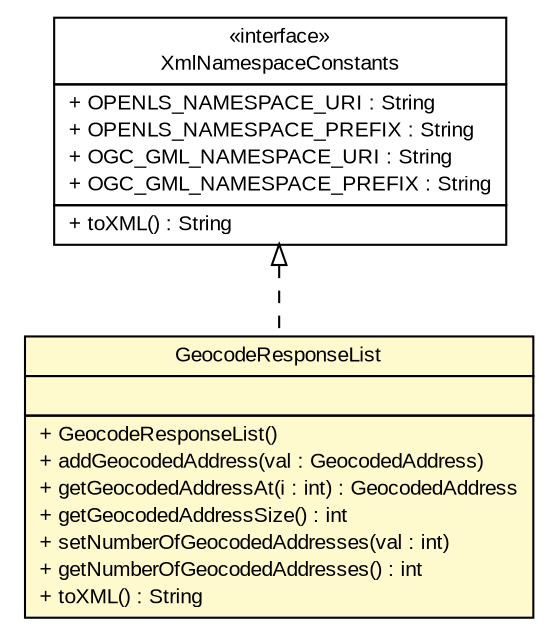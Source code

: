 #!/usr/local/bin/dot
#
# Class diagram 
# Generated by UMLGraph version R5_6 (http://www.umlgraph.org/)
#

digraph G {
	edge [fontname="arial",fontsize=10,labelfontname="arial",labelfontsize=10];
	node [fontname="arial",fontsize=10,shape=plaintext];
	nodesep=0.25;
	ranksep=0.5;
	// nl.mineleni.openls.databinding.openls.GeocodeResponseList
	c3082 [label=<<table title="nl.mineleni.openls.databinding.openls.GeocodeResponseList" border="0" cellborder="1" cellspacing="0" cellpadding="2" port="p" bgcolor="lemonChiffon" href="./GeocodeResponseList.html">
		<tr><td><table border="0" cellspacing="0" cellpadding="1">
<tr><td align="center" balign="center"> GeocodeResponseList </td></tr>
		</table></td></tr>
		<tr><td><table border="0" cellspacing="0" cellpadding="1">
<tr><td align="left" balign="left">  </td></tr>
		</table></td></tr>
		<tr><td><table border="0" cellspacing="0" cellpadding="1">
<tr><td align="left" balign="left"> + GeocodeResponseList() </td></tr>
<tr><td align="left" balign="left"> + addGeocodedAddress(val : GeocodedAddress) </td></tr>
<tr><td align="left" balign="left"> + getGeocodedAddressAt(i : int) : GeocodedAddress </td></tr>
<tr><td align="left" balign="left"> + getGeocodedAddressSize() : int </td></tr>
<tr><td align="left" balign="left"> + setNumberOfGeocodedAddresses(val : int) </td></tr>
<tr><td align="left" balign="left"> + getNumberOfGeocodedAddresses() : int </td></tr>
<tr><td align="left" balign="left"> + toXML() : String </td></tr>
		</table></td></tr>
		</table>>, URL="./GeocodeResponseList.html", fontname="arial", fontcolor="black", fontsize=10.0];
	// nl.mineleni.openls.XmlNamespaceConstants
	c3088 [label=<<table title="nl.mineleni.openls.XmlNamespaceConstants" border="0" cellborder="1" cellspacing="0" cellpadding="2" port="p" href="../../XmlNamespaceConstants.html">
		<tr><td><table border="0" cellspacing="0" cellpadding="1">
<tr><td align="center" balign="center"> &#171;interface&#187; </td></tr>
<tr><td align="center" balign="center"> XmlNamespaceConstants </td></tr>
		</table></td></tr>
		<tr><td><table border="0" cellspacing="0" cellpadding="1">
<tr><td align="left" balign="left"> + OPENLS_NAMESPACE_URI : String </td></tr>
<tr><td align="left" balign="left"> + OPENLS_NAMESPACE_PREFIX : String </td></tr>
<tr><td align="left" balign="left"> + OGC_GML_NAMESPACE_URI : String </td></tr>
<tr><td align="left" balign="left"> + OGC_GML_NAMESPACE_PREFIX : String </td></tr>
		</table></td></tr>
		<tr><td><table border="0" cellspacing="0" cellpadding="1">
<tr><td align="left" balign="left"> + toXML() : String </td></tr>
		</table></td></tr>
		</table>>, URL="../../XmlNamespaceConstants.html", fontname="arial", fontcolor="black", fontsize=10.0];
	//nl.mineleni.openls.databinding.openls.GeocodeResponseList implements nl.mineleni.openls.XmlNamespaceConstants
	c3088:p -> c3082:p [dir=back,arrowtail=empty,style=dashed];
}

